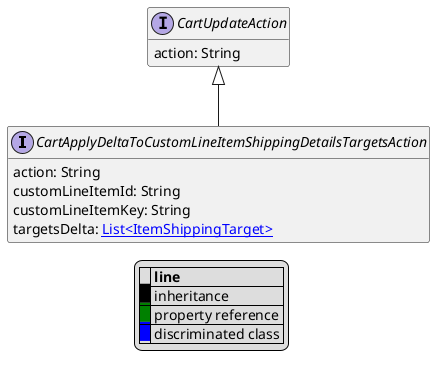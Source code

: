 @startuml

hide empty fields
hide empty methods
legend
|= |= line |
|<back:black>   </back>| inheritance |
|<back:green>   </back>| property reference |
|<back:blue>   </back>| discriminated class |
endlegend
interface CartApplyDeltaToCustomLineItemShippingDetailsTargetsAction [[CartApplyDeltaToCustomLineItemShippingDetailsTargetsAction.svg]] extends CartUpdateAction {
    action: String
    customLineItemId: String
    customLineItemKey: String
    targetsDelta: [[ItemShippingTarget.svg List<ItemShippingTarget>]]
}
interface CartUpdateAction [[CartUpdateAction.svg]]  {
    action: String
}





@enduml
